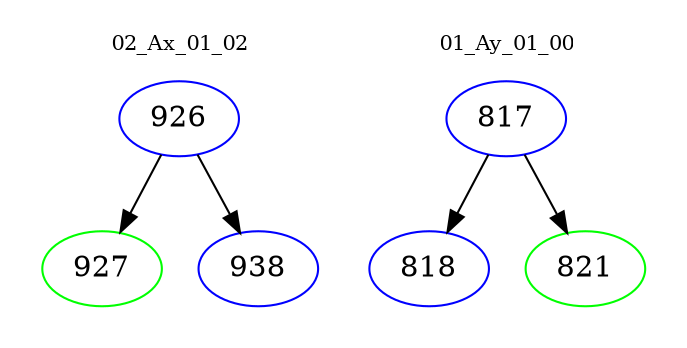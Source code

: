 digraph{
subgraph cluster_0 {
color = white
label = "02_Ax_01_02";
fontsize=10;
T0_926 [label="926", color="blue"]
T0_926 -> T0_927 [color="black"]
T0_927 [label="927", color="green"]
T0_926 -> T0_938 [color="black"]
T0_938 [label="938", color="blue"]
}
subgraph cluster_1 {
color = white
label = "01_Ay_01_00";
fontsize=10;
T1_817 [label="817", color="blue"]
T1_817 -> T1_818 [color="black"]
T1_818 [label="818", color="blue"]
T1_817 -> T1_821 [color="black"]
T1_821 [label="821", color="green"]
}
}
